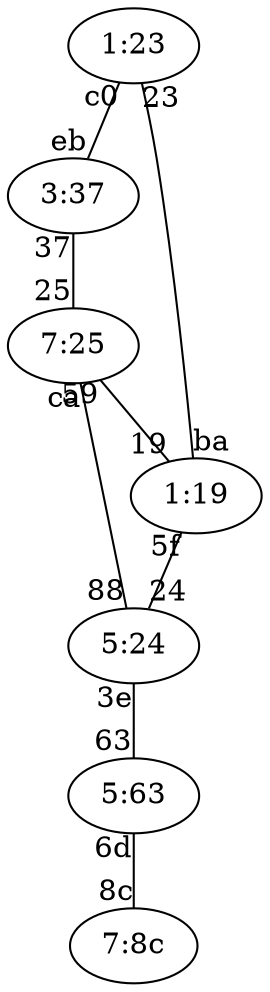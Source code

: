 graph{
	"1:23" -- "3:37" [headlabel="eb", taillabel="c0"]
	"3:37" -- "7:25" [headlabel="25", taillabel="37"]
	"7:25" -- "1:19" [headlabel="19", taillabel="59"]
	"1:19" -- "5:24" [headlabel="24", taillabel="5f"]
	"5:24" -- "5:63" [headlabel="63", taillabel="3e"]
	"5:63" -- "7:8c" [headlabel="8c", taillabel="6d"]
	"1:19" -- "1:23" [headlabel="23", taillabel="ba"]
	"7:25" -- "5:24" [headlabel="88", taillabel="ca"]
}